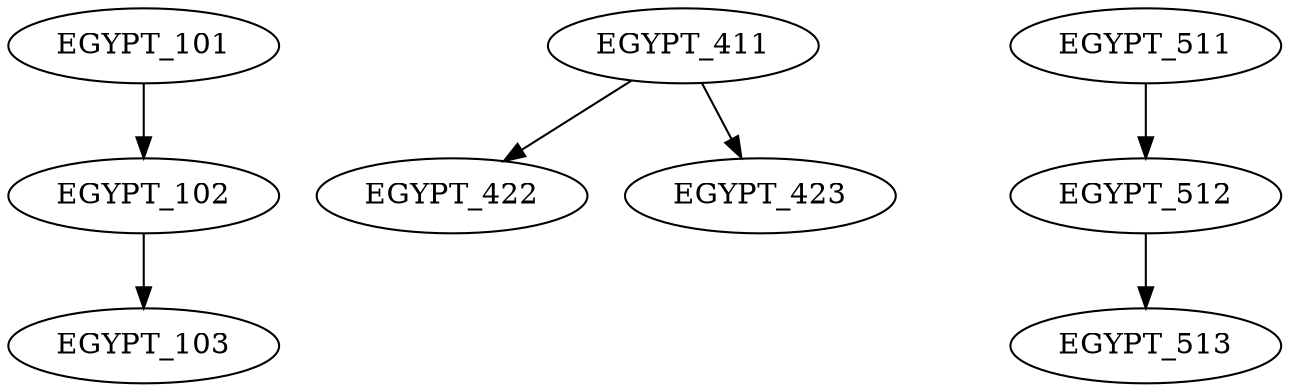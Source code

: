 digraph G {
    EGYPT_101;
    edge [color=black];
    EGYPT_101 -> EGYPT_102;
    edge [color=black];
    EGYPT_102 -> EGYPT_103;
    edge [color=black];
    EGYPT_411 -> EGYPT_422;
    edge [color=black];
    EGYPT_411 -> EGYPT_423;
    EGYPT_511;
    edge [color=black];
    EGYPT_511 -> EGYPT_512;
    edge [color=black];
    EGYPT_512 -> EGYPT_513;
}
